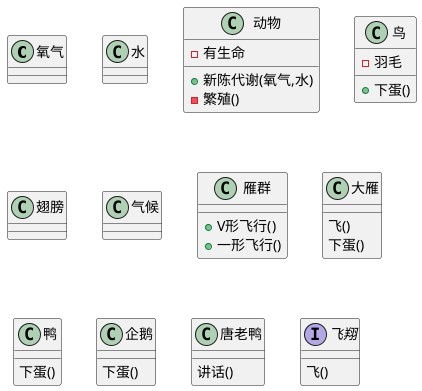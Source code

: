 @startuml
' https://plantuml.com/  online server

class 氧气
class 水

class 动物{
    - 有生命
    + 新陈代谢(氧气,水)
    - 繁殖()

}
class 鸟{
    - 羽毛
    + 下蛋()
}


class 翅膀
class 气候
class 雁群{
    + V形飞行()
    + 一形飞行()
}


class 大雁
class 鸭
class 企鹅
class 唐老鸭


大雁    : 飞()
大雁    : 下蛋()
鸭      : 下蛋()
企鹅    : 下蛋()
唐老鸭  : 讲话()

interface 飞翔
飞翔    : 飞()

@enduml